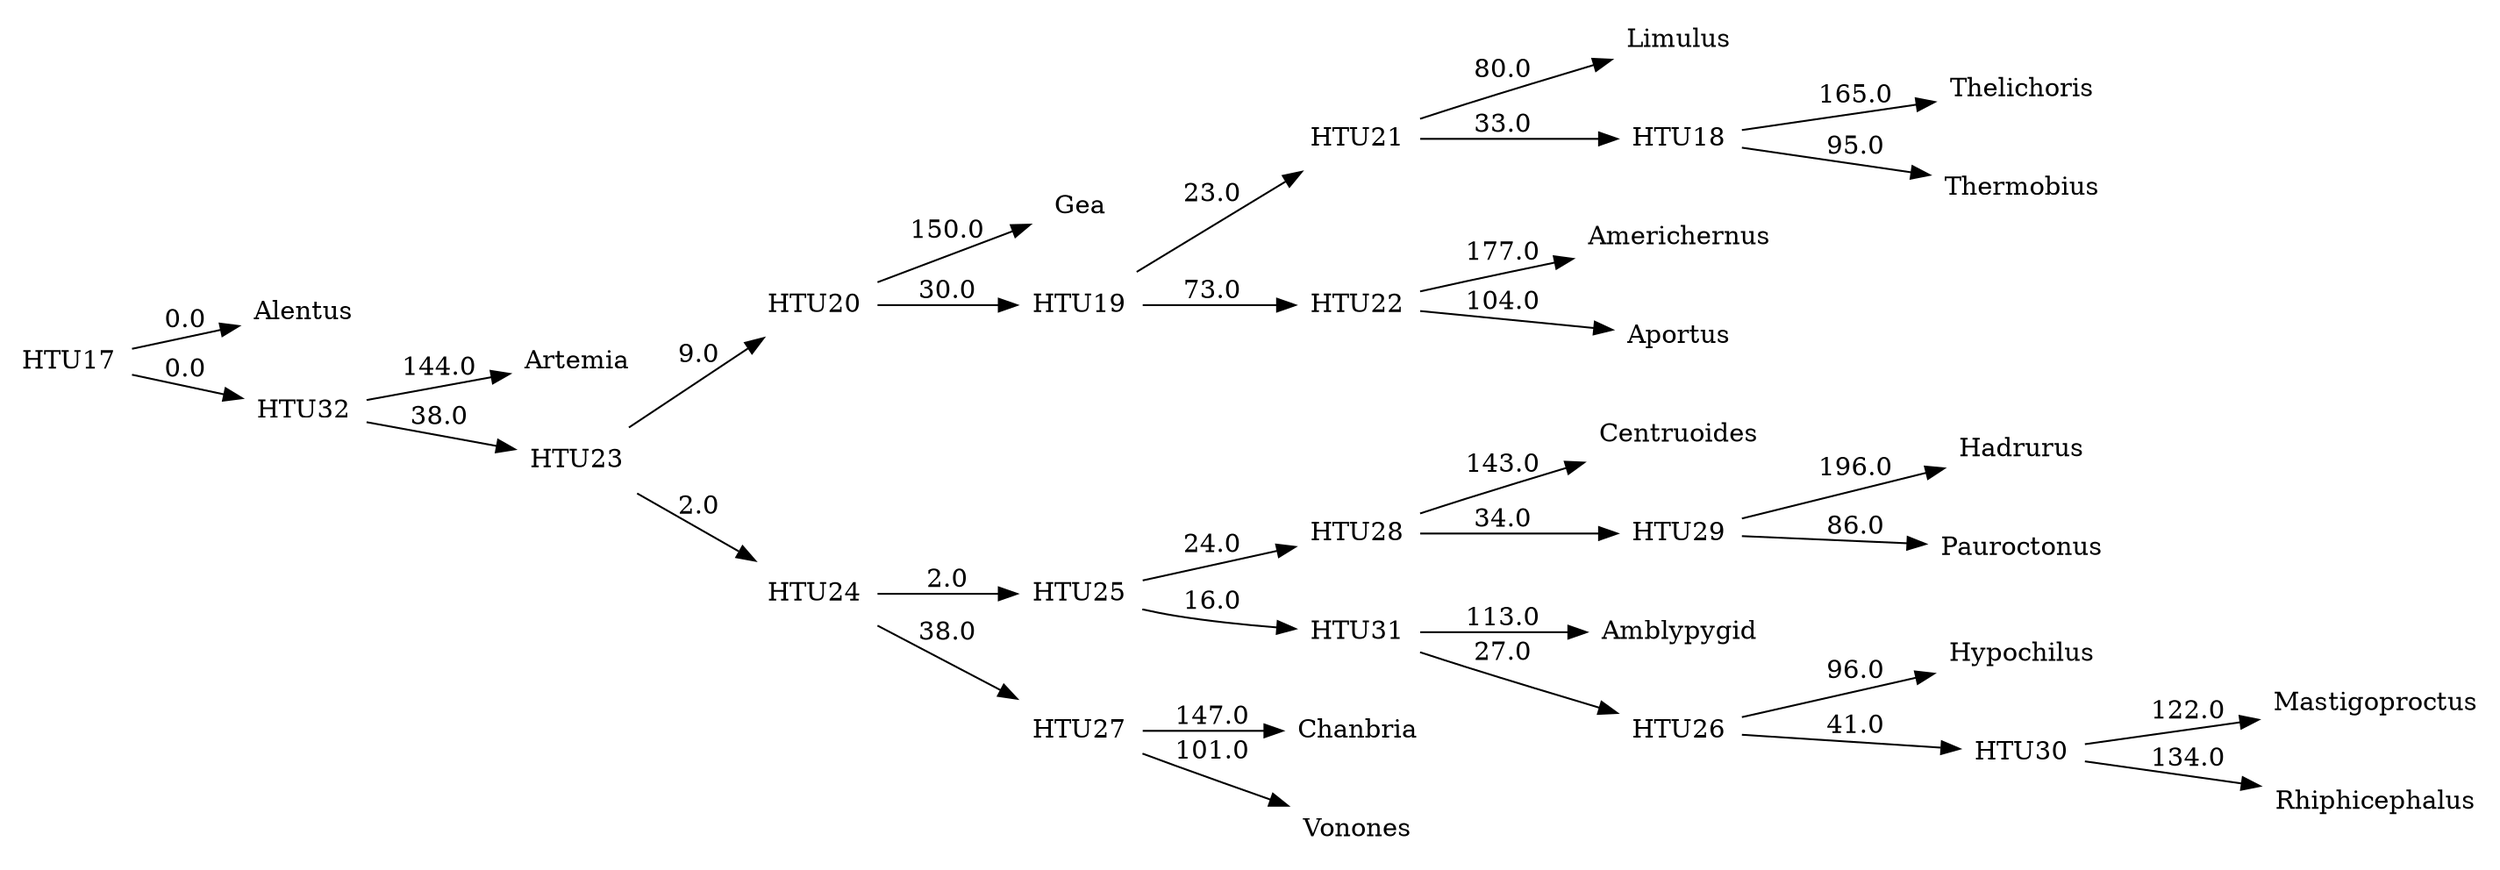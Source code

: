 digraph G {
	rankdir = LR;	edge [colorscheme=spectral11];	node [shape = none];

    0 [label=Alentus];
    1 [label=Amblypygid];
    2 [label=Americhernus];
    3 [label=Aportus];
    4 [label=Artemia];
    5 [label=Centruoides];
    6 [label=Chanbria];
    7 [label=Gea];
    8 [label=Hadrurus];
    9 [label=Hypochilus];
    10 [label=Limulus];
    11 [label=Mastigoproctus];
    12 [label=Pauroctonus];
    13 [label=Rhiphicephalus];
    14 [label=Thelichoris];
    15 [label=Thermobius];
    16 [label=Vonones];
    17 [label=HTU17];
    18 [label=HTU18];
    19 [label=HTU19];
    20 [label=HTU20];
    21 [label=HTU21];
    22 [label=HTU22];
    23 [label=HTU23];
    24 [label=HTU24];
    25 [label=HTU25];
    26 [label=HTU26];
    27 [label=HTU27];
    28 [label=HTU28];
    29 [label=HTU29];
    30 [label=HTU30];
    31 [label=HTU31];
    32 [label=HTU32];
    17 -> 0 [label=0.0];
    17 -> 32 [label=0.0];
    18 -> 14 [label=165.0];
    18 -> 15 [label=95.0];
    19 -> 21 [label=23.0];
    19 -> 22 [label=73.0];
    20 -> 7 [label=150.0];
    20 -> 19 [label=30.0];
    21 -> 10 [label=80.0];
    21 -> 18 [label=33.0];
    22 -> 2 [label=177.0];
    22 -> 3 [label=104.0];
    23 -> 20 [label=9.0];
    23 -> 24 [label=2.0];
    24 -> 25 [label=2.0];
    24 -> 27 [label=38.0];
    25 -> 28 [label=24.0];
    25 -> 31 [label=16.0];
    26 -> 9 [label=96.0];
    26 -> 30 [label=41.0];
    27 -> 6 [label=147.0];
    27 -> 16 [label=101.0];
    28 -> 5 [label=143.0];
    28 -> 29 [label=34.0];
    29 -> 8 [label=196.0];
    29 -> 12 [label=86.0];
    30 -> 11 [label=122.0];
    30 -> 13 [label=134.0];
    31 -> 1 [label=113.0];
    31 -> 26 [label=27.0];
    32 -> 4 [label=144.0];
    32 -> 23 [label=38.0];
}
//2371.0
digraph G {
	rankdir = LR;	edge [colorscheme=spectral11];	node [shape = none];

    0 [label=Alentus];
    1 [label=Amblypygid];
    2 [label=Americhernus];
    3 [label=Aportus];
    4 [label=Artemia];
    5 [label=Centruoides];
    6 [label=Chanbria];
    7 [label=Gea];
    8 [label=Hadrurus];
    9 [label=Hypochilus];
    10 [label=Limulus];
    11 [label=Mastigoproctus];
    12 [label=Pauroctonus];
    13 [label=Rhiphicephalus];
    14 [label=Thelichoris];
    15 [label=Thermobius];
    16 [label=Vonones];
    17 [label=HTU17];
    18 [label=HTU18];
    19 [label=HTU19];
    20 [label=HTU20];
    21 [label=HTU21];
    22 [label=HTU22];
    23 [label=HTU23];
    24 [label=HTU24];
    25 [label=HTU25];
    26 [label=HTU26];
    27 [label=HTU27];
    28 [label=HTU28];
    29 [label=HTU29];
    30 [label=HTU30];
    31 [label=HTU31];
    32 [label=HTU32];
    17 -> 0 [label=0.0];
    17 -> 32 [label=0.0];
    18 -> 14 [label=165.0];
    18 -> 15 [label=95.0];
    19 -> 21 [label=23.0];
    19 -> 22 [label=73.0];
    20 -> 7 [label=150.0];
    20 -> 19 [label=30.0];
    21 -> 10 [label=80.0];
    21 -> 18 [label=33.0];
    22 -> 2 [label=177.0];
    22 -> 3 [label=104.0];
    23 -> 20 [label=9.0];
    23 -> 24 [label=2.0];
    24 -> 25 [label=2.0];
    24 -> 27 [label=38.0];
    25 -> 28 [label=24.0];
    25 -> 31 [label=16.0];
    26 -> 9 [label=96.0];
    26 -> 30 [label=41.0];
    27 -> 6 [label=147.0];
    27 -> 16 [label=101.0];
    28 -> 5 [label=143.0];
    28 -> 29 [label=34.0];
    29 -> 8 [label=196.0];
    29 -> 12 [label=86.0];
    30 -> 11 [label=122.0];
    30 -> 13 [label=134.0];
    31 -> 1 [label=113.0];
    31 -> 26 [label=27.0];
    32 -> 4 [label=144.0];
    32 -> 23 [label=38.0];
}
//2371.0
digraph G {
	rankdir = LR;	edge [colorscheme=spectral11];	node [shape = none];

    0 [label=Alentus];
    1 [label=Amblypygid];
    2 [label=Americhernus];
    3 [label=Aportus];
    4 [label=Artemia];
    5 [label=Centruoides];
    6 [label=Chanbria];
    7 [label=Gea];
    8 [label=Hadrurus];
    9 [label=Hypochilus];
    10 [label=Limulus];
    11 [label=Mastigoproctus];
    12 [label=Pauroctonus];
    13 [label=Rhiphicephalus];
    14 [label=Thelichoris];
    15 [label=Thermobius];
    16 [label=Vonones];
    17 [label=HTU17];
    18 [label=HTU18];
    19 [label=HTU19];
    20 [label=HTU20];
    21 [label=HTU21];
    22 [label=HTU22];
    23 [label=HTU23];
    24 [label=HTU24];
    25 [label=HTU25];
    26 [label=HTU26];
    27 [label=HTU27];
    28 [label=HTU28];
    29 [label=HTU29];
    30 [label=HTU30];
    31 [label=HTU31];
    32 [label=HTU32];
    17 -> 0 [label=0.0];
    17 -> 32 [label=0.0];
    18 -> 14 [label=153.0];
    18 -> 15 [label=97.0];
    19 -> 20 [label=23.0];
    19 -> 21 [label=64.0];
    20 -> 10 [label=89.0];
    20 -> 18 [label=37.0];
    21 -> 2 [label=183.0];
    21 -> 3 [label=114.0];
    22 -> 19 [label=4.0];
    22 -> 23 [label=14.0];
    23 -> 24 [label=4.0];
    23 -> 26 [label=34.0];
    24 -> 27 [label=33.0];
    24 -> 31 [label=12.0];
    25 -> 28 [label=38.0];
    25 -> 30 [label=27.0];
    26 -> 6 [label=168.0];
    26 -> 16 [label=94.0];
    27 -> 5 [label=100.0];
    27 -> 29 [label=33.0];
    28 -> 7 [label=133.0];
    28 -> 9 [label=150.0];
    29 -> 8 [label=120.0];
    29 -> 12 [label=113.0];
    30 -> 11 [label=105.0];
    30 -> 13 [label=157.0];
    31 -> 1 [label=128.0];
    31 -> 25 [label=19.0];
    32 -> 4 [label=156.0];
    32 -> 22 [label=43.0];
}
//2354.0
digraph G {
	rankdir = LR;	edge [colorscheme=spectral11];	node [shape = none];

    0 [label=Alentus];
    1 [label=Amblypygid];
    2 [label=Americhernus];
    3 [label=Aportus];
    4 [label=Artemia];
    5 [label=Centruoides];
    6 [label=Chanbria];
    7 [label=Gea];
    8 [label=Hadrurus];
    9 [label=Hypochilus];
    10 [label=Limulus];
    11 [label=Mastigoproctus];
    12 [label=Pauroctonus];
    13 [label=Rhiphicephalus];
    14 [label=Thelichoris];
    15 [label=Thermobius];
    16 [label=Vonones];
    17 [label=HTU17];
    18 [label=HTU18];
    19 [label=HTU19];
    20 [label=HTU20];
    21 [label=HTU21];
    22 [label=HTU22];
    23 [label=HTU23];
    24 [label=HTU24];
    25 [label=HTU25];
    26 [label=HTU26];
    27 [label=HTU27];
    28 [label=HTU28];
    29 [label=HTU29];
    30 [label=HTU30];
    31 [label=HTU31];
    32 [label=HTU32];
    17 -> 0 [label=0.0];
    17 -> 32 [label=0.0];
    18 -> 14 [label=153.0];
    18 -> 15 [label=97.0];
    19 -> 20 [label=23.0];
    19 -> 21 [label=64.0];
    20 -> 10 [label=89.0];
    20 -> 18 [label=37.0];
    21 -> 2 [label=183.0];
    21 -> 3 [label=114.0];
    22 -> 19 [label=4.0];
    22 -> 23 [label=14.0];
    23 -> 24 [label=4.0];
    23 -> 26 [label=34.0];
    24 -> 27 [label=33.0];
    24 -> 31 [label=12.0];
    25 -> 28 [label=38.0];
    25 -> 30 [label=27.0];
    26 -> 6 [label=168.0];
    26 -> 16 [label=94.0];
    27 -> 5 [label=100.0];
    27 -> 29 [label=33.0];
    28 -> 7 [label=133.0];
    28 -> 9 [label=150.0];
    29 -> 8 [label=120.0];
    29 -> 12 [label=113.0];
    30 -> 11 [label=105.0];
    30 -> 13 [label=157.0];
    31 -> 1 [label=128.0];
    31 -> 25 [label=19.0];
    32 -> 4 [label=156.0];
    32 -> 22 [label=43.0];
}
//2354.0
digraph G {
	rankdir = LR;	edge [colorscheme=spectral11];	node [shape = none];

    0 [label=Alentus];
    1 [label=Amblypygid];
    2 [label=Americhernus];
    3 [label=Aportus];
    4 [label=Artemia];
    5 [label=Centruoides];
    6 [label=Chanbria];
    7 [label=Gea];
    8 [label=Hadrurus];
    9 [label=Hypochilus];
    10 [label=Limulus];
    11 [label=Mastigoproctus];
    12 [label=Pauroctonus];
    13 [label=Rhiphicephalus];
    14 [label=Thelichoris];
    15 [label=Thermobius];
    16 [label=Vonones];
    17 [label=HTU17];
    18 [label=HTU18];
    19 [label=HTU19];
    20 [label=HTU20];
    21 [label=HTU21];
    22 [label=HTU22];
    23 [label=HTU23];
    24 [label=HTU24];
    25 [label=HTU25];
    26 [label=HTU26];
    27 [label=HTU27];
    28 [label=HTU28];
    29 [label=HTU29];
    30 [label=HTU30];
    31 [label=HTU31];
    32 [label=HTU32];
    17 -> 0 [label=0.0];
    17 -> 32 [label=0.0];
    18 -> 14 [label=157.0];
    18 -> 15 [label=103.0];
    19 -> 21 [label=34.0];
    19 -> 22 [label=63.0];
    20 -> 8 [label=77.0];
    20 -> 19 [label=46.0];
    21 -> 10 [label=71.0];
    21 -> 18 [label=37.0];
    22 -> 2 [label=172.0];
    22 -> 3 [label=91.0];
    23 -> 5 [label=75.0];
    23 -> 20 [label=32.0];
    24 -> 23 [label=24.0];
    24 -> 25 [label=38.0];
    25 -> 26 [label=1.0];
    25 -> 28 [label=39.0];
    26 -> 12 [label=83.0];
    26 -> 31 [label=13.0];
    27 -> 29 [label=39.0];
    27 -> 30 [label=26.0];
    28 -> 6 [label=138.0];
    28 -> 16 [label=113.0];
    29 -> 7 [label=130.0];
    29 -> 9 [label=150.0];
    30 -> 11 [label=105.0];
    30 -> 13 [label=155.0];
    31 -> 1 [label=156.0];
    31 -> 27 [label=7.0];
    32 -> 4 [label=110.0];
    32 -> 24 [label=28.0];
}
//2335.0
digraph G {
	rankdir = LR;	edge [colorscheme=spectral11];	node [shape = none];

    0 [label=Alentus];
    1 [label=Amblypygid];
    2 [label=Americhernus];
    3 [label=Aportus];
    4 [label=Artemia];
    5 [label=Centruoides];
    6 [label=Chanbria];
    7 [label=Gea];
    8 [label=Hadrurus];
    9 [label=Hypochilus];
    10 [label=Limulus];
    11 [label=Mastigoproctus];
    12 [label=Pauroctonus];
    13 [label=Rhiphicephalus];
    14 [label=Thelichoris];
    15 [label=Thermobius];
    16 [label=Vonones];
    17 [label=HTU17];
    18 [label=HTU18];
    19 [label=HTU19];
    20 [label=HTU20];
    21 [label=HTU21];
    22 [label=HTU22];
    23 [label=HTU23];
    24 [label=HTU24];
    25 [label=HTU25];
    26 [label=HTU26];
    27 [label=HTU27];
    28 [label=HTU28];
    29 [label=HTU29];
    30 [label=HTU30];
    31 [label=HTU31];
    32 [label=HTU32];
    17 -> 0 [label=0.0];
    17 -> 32 [label=0.0];
    18 -> 15 [label=94.0];
    18 -> 24 [label=139.0];
    19 -> 22 [label=26.0];
    19 -> 23 [label=67.0];
    20 -> 8 [label=124.0];
    20 -> 21 [label=81.0];
    21 -> 7 [label=132.0];
    21 -> 19 [label=28.0];
    22 -> 10 [label=92.0];
    22 -> 18 [label=44.0];
    23 -> 2 [label=173.0];
    23 -> 3 [label=112.0];
    24 -> 13 [label=28.0];
    24 -> 14 [label=22.0];
    25 -> 20 [label=10.0];
    25 -> 26 [label=16.0];
    26 -> 27 [label=4.0];
    26 -> 29 [label=45.0];
    27 -> 30 [label=14.0];
    27 -> 31 [label=17.0];
    28 -> 9 [label=136.0];
    28 -> 11 [label=121.0];
    29 -> 6 [label=153.0];
    29 -> 16 [label=98.0];
    30 -> 5 [label=160.0];
    30 -> 12 [label=119.0];
    31 -> 1 [label=111.0];
    31 -> 28 [label=35.0];
    32 -> 4 [label=152.0];
    32 -> 25 [label=39.0];
}
//2279.0
digraph G {
	rankdir = LR;	edge [colorscheme=spectral11];	node [shape = none];

    0 [label=Alentus];
    1 [label=Amblypygid];
    2 [label=Americhernus];
    3 [label=Aportus];
    4 [label=Artemia];
    5 [label=Centruoides];
    6 [label=Chanbria];
    7 [label=Gea];
    8 [label=Hadrurus];
    9 [label=Hypochilus];
    10 [label=Limulus];
    11 [label=Mastigoproctus];
    12 [label=Pauroctonus];
    13 [label=Rhiphicephalus];
    14 [label=Thelichoris];
    15 [label=Thermobius];
    16 [label=Vonones];
    17 [label=HTU17];
    18 [label=HTU18];
    19 [label=HTU19];
    20 [label=HTU20];
    21 [label=HTU21];
    22 [label=HTU22];
    23 [label=HTU23];
    24 [label=HTU24];
    25 [label=HTU25];
    26 [label=HTU26];
    27 [label=HTU27];
    28 [label=HTU28];
    29 [label=HTU29];
    30 [label=HTU30];
    31 [label=HTU31];
    32 [label=HTU32];
    17 -> 0 [label=0.0];
    17 -> 32 [label=0.0];
    18 -> 15 [label=98.0];
    18 -> 24 [label=139.0];
    19 -> 22 [label=20.0];
    19 -> 23 [label=55.0];
    20 -> 8 [label=86.0];
    20 -> 21 [label=48.0];
    21 -> 7 [label=120.0];
    21 -> 19 [label=34.0];
    22 -> 10 [label=84.0];
    22 -> 18 [label=37.0];
    23 -> 2 [label=172.0];
    23 -> 3 [label=94.0];
    24 -> 13 [label=28.0];
    24 -> 14 [label=20.0];
    25 -> 5 [label=83.0];
    25 -> 20 [label=12.0];
    26 -> 25 [label=25.0];
    26 -> 27 [label=29.0];
    27 -> 28 [label=54.0];
    27 -> 30 [label=35.0];
    28 -> 12 [label=97.0];
    28 -> 31 [label=29.0];
    29 -> 9 [label=136.0];
    29 -> 11 [label=118.0];
    30 -> 6 [label=152.0];
    30 -> 16 [label=119.0];
    31 -> 1 [label=112.0];
    31 -> 29 [label=45.0];
    32 -> 4 [label=110.0];
    32 -> 26 [label=24.0];
}
//2249.0
digraph G {
	rankdir = LR;	edge [colorscheme=spectral11];	node [shape = none];

    0 [label=Alentus];
    1 [label=Amblypygid];
    2 [label=Americhernus];
    3 [label=Aportus];
    4 [label=Artemia];
    5 [label=Centruoides];
    6 [label=Chanbria];
    7 [label=Gea];
    8 [label=Hadrurus];
    9 [label=Hypochilus];
    10 [label=Limulus];
    11 [label=Mastigoproctus];
    12 [label=Pauroctonus];
    13 [label=Rhiphicephalus];
    14 [label=Thelichoris];
    15 [label=Thermobius];
    16 [label=Vonones];
    17 [label=HTU17];
    18 [label=HTU18];
    19 [label=HTU19];
    20 [label=HTU20];
    21 [label=HTU21];
    22 [label=HTU22];
    23 [label=HTU23];
    24 [label=HTU24];
    25 [label=HTU25];
    26 [label=HTU26];
    27 [label=HTU27];
    28 [label=HTU28];
    29 [label=HTU29];
    30 [label=HTU30];
    31 [label=HTU31];
    32 [label=HTU32];
    17 -> 0 [label=0.0];
    17 -> 32 [label=0.0];
    18 -> 15 [label=88.0];
    18 -> 22 [label=134.0];
    19 -> 20 [label=23.0];
    19 -> 21 [label=71.0];
    20 -> 10 [label=81.0];
    20 -> 18 [label=51.0];
    21 -> 2 [label=185.0];
    21 -> 3 [label=89.0];
    22 -> 13 [label=27.0];
    22 -> 14 [label=18.0];
    23 -> 5 [label=123.0];
    23 -> 19 [label=24.0];
    24 -> 23 [label=9.0];
    24 -> 25 [label=21.0];
    25 -> 26 [label=1.0];
    25 -> 28 [label=46.0];
    26 -> 30 [label=35.0];
    26 -> 31 [label=18.0];
    27 -> 11 [label=98.0];
    27 -> 29 [label=42.0];
    28 -> 6 [label=160.0];
    28 -> 16 [label=100.0];
    29 -> 7 [label=120.0];
    29 -> 9 [label=160.0];
    30 -> 8 [label=157.0];
    30 -> 12 [label=91.0];
    31 -> 1 [label=119.0];
    31 -> 27 [label=46.0];
    32 -> 4 [label=136.0];
    32 -> 24 [label=20.0];
}
//2238.0
digraph G {
	rankdir = LR;	edge [colorscheme=spectral11];	node [shape = none];

    0 [label=Alentus];
    1 [label=Amblypygid];
    2 [label=Americhernus];
    3 [label=Aportus];
    4 [label=Artemia];
    5 [label=Centruoides];
    6 [label=Chanbria];
    7 [label=Gea];
    8 [label=Hadrurus];
    9 [label=Hypochilus];
    10 [label=Limulus];
    11 [label=Mastigoproctus];
    12 [label=Pauroctonus];
    13 [label=Rhiphicephalus];
    14 [label=Thelichoris];
    15 [label=Thermobius];
    16 [label=Vonones];
    17 [label=HTU17];
    18 [label=HTU18];
    19 [label=HTU19];
    20 [label=HTU20];
    21 [label=HTU21];
    22 [label=HTU22];
    23 [label=HTU23];
    24 [label=HTU24];
    25 [label=HTU25];
    26 [label=HTU26];
    27 [label=HTU27];
    28 [label=HTU28];
    29 [label=HTU29];
    30 [label=HTU30];
    31 [label=HTU31];
    32 [label=HTU32];
    17 -> 0 [label=0.0];
    17 -> 32 [label=0.0];
    18 -> 15 [label=93.0];
    18 -> 22 [label=139.0];
    19 -> 20 [label=19.0];
    19 -> 21 [label=71.0];
    20 -> 10 [label=91.0];
    20 -> 18 [label=39.0];
    21 -> 2 [label=187.0];
    21 -> 3 [label=107.0];
    22 -> 13 [label=27.0];
    22 -> 14 [label=20.0];
    23 -> 19 [label=4.0];
    23 -> 24 [label=14.0];
    24 -> 25 [label=0.0];
    24 -> 27 [label=34.0];
    25 -> 28 [label=27.0];
    25 -> 31 [label=12.0];
    26 -> 11 [label=101.0];
    26 -> 29 [label=50.0];
    27 -> 6 [label=160.0];
    27 -> 16 [label=95.0];
    28 -> 5 [label=158.0];
    28 -> 30 [label=27.0];
    29 -> 7 [label=121.0];
    29 -> 9 [label=118.0];
    30 -> 8 [label=201.0];
    30 -> 12 [label=84.0];
    31 -> 1 [label=139.0];
    31 -> 26 [label=41.0];
    32 -> 4 [label=158.0];
    32 -> 23 [label=38.0];
}
//2235.0
digraph G {
	rankdir = LR;	edge [colorscheme=spectral11];	node [shape = none];

    0 [label=Alentus];
    1 [label=Amblypygid];
    2 [label=Americhernus];
    3 [label=Aportus];
    4 [label=Artemia];
    5 [label=Centruoides];
    6 [label=Chanbria];
    7 [label=Gea];
    8 [label=Hadrurus];
    9 [label=Hypochilus];
    10 [label=Limulus];
    11 [label=Mastigoproctus];
    12 [label=Pauroctonus];
    13 [label=Rhiphicephalus];
    14 [label=Thelichoris];
    15 [label=Thermobius];
    16 [label=Vonones];
    17 [label=HTU17];
    18 [label=HTU18];
    19 [label=HTU19];
    20 [label=HTU20];
    21 [label=HTU21];
    22 [label=HTU22];
    23 [label=HTU23];
    24 [label=HTU24];
    25 [label=HTU25];
    26 [label=HTU26];
    27 [label=HTU27];
    28 [label=HTU28];
    29 [label=HTU29];
    30 [label=HTU30];
    31 [label=HTU31];
    32 [label=HTU32];
    17 -> 0 [label=0.0];
    17 -> 32 [label=0.0];
    18 -> 15 [label=93.0];
    18 -> 22 [label=139.0];
    19 -> 20 [label=19.0];
    19 -> 21 [label=71.0];
    20 -> 10 [label=91.0];
    20 -> 18 [label=39.0];
    21 -> 2 [label=187.0];
    21 -> 3 [label=107.0];
    22 -> 13 [label=27.0];
    22 -> 14 [label=20.0];
    23 -> 19 [label=4.0];
    23 -> 24 [label=14.0];
    24 -> 25 [label=0.0];
    24 -> 27 [label=34.0];
    25 -> 28 [label=27.0];
    25 -> 31 [label=12.0];
    26 -> 11 [label=101.0];
    26 -> 29 [label=50.0];
    27 -> 6 [label=160.0];
    27 -> 16 [label=95.0];
    28 -> 5 [label=158.0];
    28 -> 30 [label=27.0];
    29 -> 7 [label=121.0];
    29 -> 9 [label=118.0];
    30 -> 8 [label=201.0];
    30 -> 12 [label=84.0];
    31 -> 1 [label=139.0];
    31 -> 26 [label=41.0];
    32 -> 4 [label=158.0];
    32 -> 23 [label=38.0];
}
//2235.0
digraph G {
	rankdir = LR;	edge [colorscheme=spectral11];	node [shape = none];

    0 [label=Alentus];
    1 [label=Amblypygid];
    2 [label=Americhernus];
    3 [label=Aportus];
    4 [label=Artemia];
    5 [label=Centruoides];
    6 [label=Chanbria];
    7 [label=Gea];
    8 [label=Hadrurus];
    9 [label=Hypochilus];
    10 [label=Limulus];
    11 [label=Mastigoproctus];
    12 [label=Pauroctonus];
    13 [label=Rhiphicephalus];
    14 [label=Thelichoris];
    15 [label=Thermobius];
    16 [label=Vonones];
    17 [label=HTU17];
    18 [label=HTU18];
    19 [label=HTU19];
    20 [label=HTU20];
    21 [label=HTU21];
    22 [label=HTU22];
    23 [label=HTU23];
    24 [label=HTU24];
    25 [label=HTU25];
    26 [label=HTU26];
    27 [label=HTU27];
    28 [label=HTU28];
    29 [label=HTU29];
    30 [label=HTU30];
    31 [label=HTU31];
    32 [label=HTU32];
    33 [label=HTU33];
    34 [label=HTU34];
    35 [label=HTU35];
    36 [label=HTU36];
    37 [label=HTU37];
    38 [label=HTU38];
    17 -> 0 [label=0.0];
    17 -> 35 [label=0.0];
    18 -> 15 [label=101.0];
    18 -> 23 [label=134.0];
    19 -> 21 [label=28.0];
    19 -> 22 [label=64.0];
    20 -> 19 [label=40.0];
    20 -> 37 [label=0.0];
    21 -> 10 [label=69.0];
    21 -> 18 [label=45.0];
    22 -> 2 [label=172.0];
    22 -> 3 [label=93.0];
    23 -> 14 [label=19.0];
    23 -> 38 [label=0.0];
    24 -> 20 [label=32.0];
    24 -> 36 [label=0.0];
    25 -> 24 [label=21.0];
    25 -> 26 [label=35.0];
    26 -> 27 [label=56.0];
    26 -> 29 [label=34.0];
    27 -> 30 [label=8.0];
    27 -> 34 [label=24.0];
    28 -> 31 [label=55.0];
    28 -> 33 [label=5.0];
    29 -> 6 [label=151.0];
    29 -> 16 [label=114.0];
    30 -> 32 [label=13.0];
    30 -> 36 [label=0.0];
    31 -> 7 [label=133.0];
    31 -> 9 [label=128.0];
    32 -> 12 [label=55.0];
    32 -> 37 [label=0.0];
    33 -> 11 [label=87.0];
    33 -> 38 [label=0.0];
    34 -> 1 [label=154.0];
    34 -> 28 [label=44.0];
    35 -> 4 [label=107.0];
    35 -> 25 [label=23.0];
    36 -> 5 [label=74.0];
    37 -> 8 [label=68.0];
    38 -> 13 [label=34.0];
}
//2209.84375

